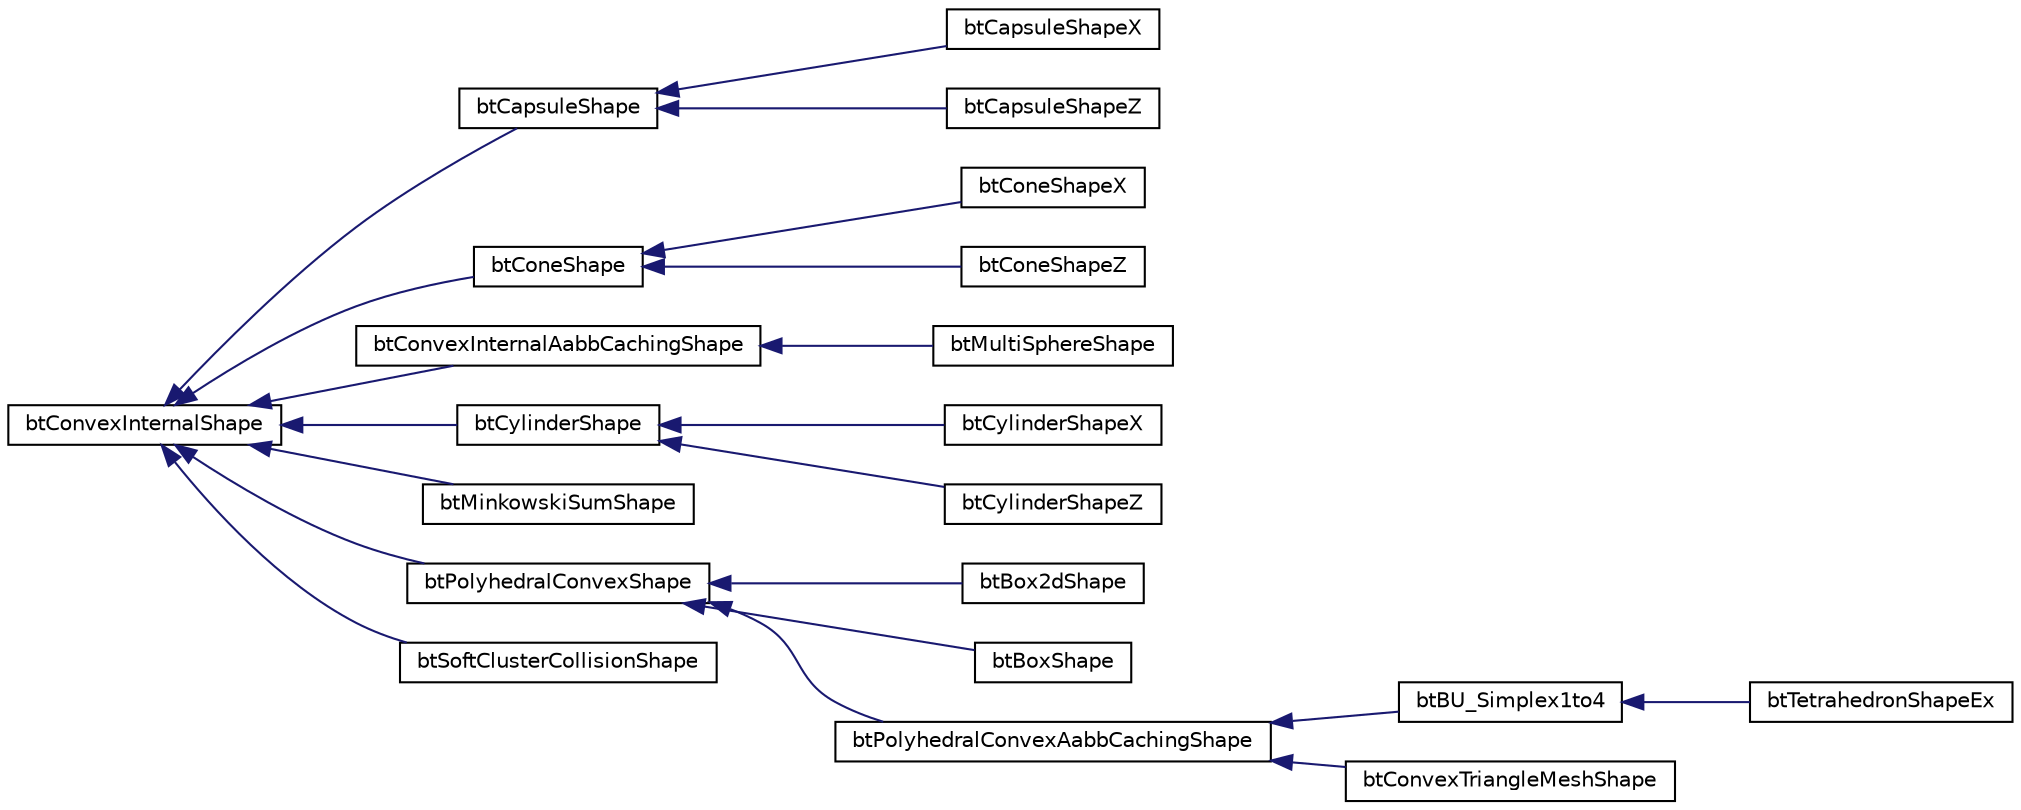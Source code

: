 digraph G
{
  edge [fontname="Helvetica",fontsize="10",labelfontname="Helvetica",labelfontsize="10"];
  node [fontname="Helvetica",fontsize="10",shape=record];
  rankdir=LR;
  Node1 [label="btConvexInternalShape",height=0.2,width=0.4,color="black", fillcolor="white", style="filled",URL="$de/d1a/classbtConvexInternalShape.html",tooltip="The btConvexInternalShape is an internal base class, shared by most convex shape implementations."];
  Node1 -> Node2 [dir=back,color="midnightblue",fontsize="10",style="solid",fontname="Helvetica"];
  Node2 [label="btCapsuleShape",height=0.2,width=0.4,color="black", fillcolor="white", style="filled",URL="$dd/d17/classbtCapsuleShape.html"];
  Node2 -> Node3 [dir=back,color="midnightblue",fontsize="10",style="solid",fontname="Helvetica"];
  Node3 [label="btCapsuleShapeX",height=0.2,width=0.4,color="black", fillcolor="white", style="filled",URL="$d7/db8/classbtCapsuleShapeX.html"];
  Node2 -> Node4 [dir=back,color="midnightblue",fontsize="10",style="solid",fontname="Helvetica"];
  Node4 [label="btCapsuleShapeZ",height=0.2,width=0.4,color="black", fillcolor="white", style="filled",URL="$d2/d0e/classbtCapsuleShapeZ.html"];
  Node1 -> Node5 [dir=back,color="midnightblue",fontsize="10",style="solid",fontname="Helvetica"];
  Node5 [label="btConeShape",height=0.2,width=0.4,color="black", fillcolor="white", style="filled",URL="$d1/d5e/classbtConeShape.html",tooltip="The btConeShape implements a cone shape primitive, centered around the origin and aligned with the Y ..."];
  Node5 -> Node6 [dir=back,color="midnightblue",fontsize="10",style="solid",fontname="Helvetica"];
  Node6 [label="btConeShapeX",height=0.2,width=0.4,color="black", fillcolor="white", style="filled",URL="$d6/d97/classbtConeShapeX.html",tooltip="btConeShape implements a Cone shape, around the X axis"];
  Node5 -> Node7 [dir=back,color="midnightblue",fontsize="10",style="solid",fontname="Helvetica"];
  Node7 [label="btConeShapeZ",height=0.2,width=0.4,color="black", fillcolor="white", style="filled",URL="$d8/df2/classbtConeShapeZ.html",tooltip="btConeShapeZ implements a Cone shape, around the Z axis"];
  Node1 -> Node8 [dir=back,color="midnightblue",fontsize="10",style="solid",fontname="Helvetica"];
  Node8 [label="btConvexInternalAabbCachingShape",height=0.2,width=0.4,color="black", fillcolor="white", style="filled",URL="$d5/d2c/classbtConvexInternalAabbCachingShape.html",tooltip="btConvexInternalAabbCachingShape adds local aabb caching for convex shapes, to avoid expensive boundi..."];
  Node8 -> Node9 [dir=back,color="midnightblue",fontsize="10",style="solid",fontname="Helvetica"];
  Node9 [label="btMultiSphereShape",height=0.2,width=0.4,color="black", fillcolor="white", style="filled",URL="$d3/d51/classbtMultiSphereShape.html"];
  Node1 -> Node10 [dir=back,color="midnightblue",fontsize="10",style="solid",fontname="Helvetica"];
  Node10 [label="btCylinderShape",height=0.2,width=0.4,color="black", fillcolor="white", style="filled",URL="$d8/d51/classbtCylinderShape.html",tooltip="The btCylinderShape class implements a cylinder shape primitive, centered around the origin..."];
  Node10 -> Node11 [dir=back,color="midnightblue",fontsize="10",style="solid",fontname="Helvetica"];
  Node11 [label="btCylinderShapeX",height=0.2,width=0.4,color="black", fillcolor="white", style="filled",URL="$db/dde/classbtCylinderShapeX.html"];
  Node10 -> Node12 [dir=back,color="midnightblue",fontsize="10",style="solid",fontname="Helvetica"];
  Node12 [label="btCylinderShapeZ",height=0.2,width=0.4,color="black", fillcolor="white", style="filled",URL="$dd/d37/classbtCylinderShapeZ.html"];
  Node1 -> Node13 [dir=back,color="midnightblue",fontsize="10",style="solid",fontname="Helvetica"];
  Node13 [label="btMinkowskiSumShape",height=0.2,width=0.4,color="black", fillcolor="white", style="filled",URL="$da/de8/classbtMinkowskiSumShape.html",tooltip="The btMinkowskiSumShape is only for advanced users. This shape represents implicit based minkowski su..."];
  Node1 -> Node14 [dir=back,color="midnightblue",fontsize="10",style="solid",fontname="Helvetica"];
  Node14 [label="btPolyhedralConvexShape",height=0.2,width=0.4,color="black", fillcolor="white", style="filled",URL="$d4/d29/classbtPolyhedralConvexShape.html",tooltip="The btPolyhedralConvexShape is an internal interface class for polyhedral convex shapes."];
  Node14 -> Node15 [dir=back,color="midnightblue",fontsize="10",style="solid",fontname="Helvetica"];
  Node15 [label="btBox2dShape",height=0.2,width=0.4,color="black", fillcolor="white", style="filled",URL="$df/dc3/classbtBox2dShape.html",tooltip="The btBox2dShape is a box primitive around the origin, its sides axis aligned with length specified b..."];
  Node14 -> Node16 [dir=back,color="midnightblue",fontsize="10",style="solid",fontname="Helvetica"];
  Node16 [label="btBoxShape",height=0.2,width=0.4,color="black", fillcolor="white", style="filled",URL="$da/df8/classbtBoxShape.html",tooltip="The btBoxShape is a box primitive around the origin, its sides axis aligned with length specified by ..."];
  Node14 -> Node17 [dir=back,color="midnightblue",fontsize="10",style="solid",fontname="Helvetica"];
  Node17 [label="btPolyhedralConvexAabbCachingShape",height=0.2,width=0.4,color="black", fillcolor="white", style="filled",URL="$de/dd1/classbtPolyhedralConvexAabbCachingShape.html",tooltip="The btPolyhedralConvexAabbCachingShape adds aabb caching to the btPolyhedralConvexShape."];
  Node17 -> Node18 [dir=back,color="midnightblue",fontsize="10",style="solid",fontname="Helvetica"];
  Node18 [label="btBU_Simplex1to4",height=0.2,width=0.4,color="black", fillcolor="white", style="filled",URL="$d1/d81/classbtBU__Simplex1to4.html",tooltip="The btBU_Simplex1to4 implements tetrahedron, triangle, line, vertex collision shapes. In most cases it is better to use btConvexHullShape instead."];
  Node18 -> Node19 [dir=back,color="midnightblue",fontsize="10",style="solid",fontname="Helvetica"];
  Node19 [label="btTetrahedronShapeEx",height=0.2,width=0.4,color="black", fillcolor="white", style="filled",URL="$d0/db5/classbtTetrahedronShapeEx.html",tooltip="Helper class for tetrahedrons."];
  Node17 -> Node20 [dir=back,color="midnightblue",fontsize="10",style="solid",fontname="Helvetica"];
  Node20 [label="btConvexTriangleMeshShape",height=0.2,width=0.4,color="black", fillcolor="white", style="filled",URL="$d4/d09/classbtConvexTriangleMeshShape.html"];
  Node1 -> Node21 [dir=back,color="midnightblue",fontsize="10",style="solid",fontname="Helvetica"];
  Node21 [label="btSoftClusterCollisionShape",height=0.2,width=0.4,color="black", fillcolor="white", style="filled",URL="$d9/de3/classbtSoftClusterCollisionShape.html"];
}
